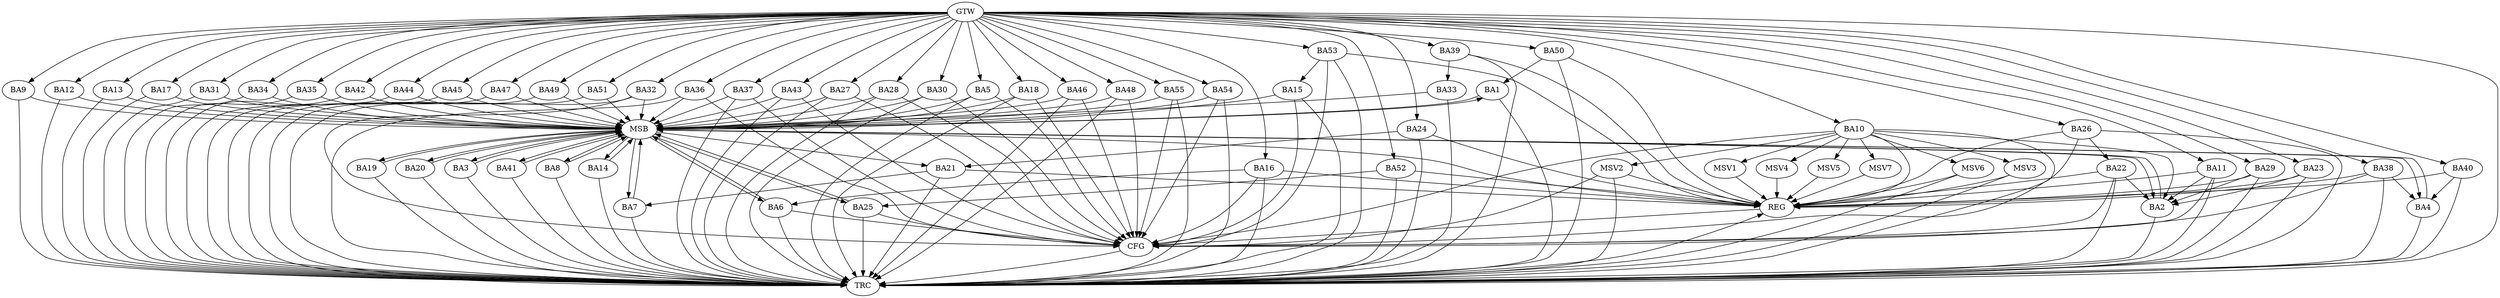 strict digraph G {
  BA1 [ label="BA1" ];
  BA2 [ label="BA2" ];
  BA3 [ label="BA3" ];
  BA4 [ label="BA4" ];
  BA5 [ label="BA5" ];
  BA6 [ label="BA6" ];
  BA7 [ label="BA7" ];
  BA8 [ label="BA8" ];
  BA9 [ label="BA9" ];
  BA10 [ label="BA10" ];
  BA11 [ label="BA11" ];
  BA12 [ label="BA12" ];
  BA13 [ label="BA13" ];
  BA14 [ label="BA14" ];
  BA15 [ label="BA15" ];
  BA16 [ label="BA16" ];
  BA17 [ label="BA17" ];
  BA18 [ label="BA18" ];
  BA19 [ label="BA19" ];
  BA20 [ label="BA20" ];
  BA21 [ label="BA21" ];
  BA22 [ label="BA22" ];
  BA23 [ label="BA23" ];
  BA24 [ label="BA24" ];
  BA25 [ label="BA25" ];
  BA26 [ label="BA26" ];
  BA27 [ label="BA27" ];
  BA28 [ label="BA28" ];
  BA29 [ label="BA29" ];
  BA30 [ label="BA30" ];
  BA31 [ label="BA31" ];
  BA32 [ label="BA32" ];
  BA33 [ label="BA33" ];
  BA34 [ label="BA34" ];
  BA35 [ label="BA35" ];
  BA36 [ label="BA36" ];
  BA37 [ label="BA37" ];
  BA38 [ label="BA38" ];
  BA39 [ label="BA39" ];
  BA40 [ label="BA40" ];
  BA41 [ label="BA41" ];
  BA42 [ label="BA42" ];
  BA43 [ label="BA43" ];
  BA44 [ label="BA44" ];
  BA45 [ label="BA45" ];
  BA46 [ label="BA46" ];
  BA47 [ label="BA47" ];
  BA48 [ label="BA48" ];
  BA49 [ label="BA49" ];
  BA50 [ label="BA50" ];
  BA51 [ label="BA51" ];
  BA52 [ label="BA52" ];
  BA53 [ label="BA53" ];
  BA54 [ label="BA54" ];
  BA55 [ label="BA55" ];
  GTW [ label="GTW" ];
  REG [ label="REG" ];
  MSB [ label="MSB" ];
  CFG [ label="CFG" ];
  TRC [ label="TRC" ];
  MSV1 [ label="MSV1" ];
  MSV2 [ label="MSV2" ];
  MSV3 [ label="MSV3" ];
  MSV4 [ label="MSV4" ];
  MSV5 [ label="MSV5" ];
  MSV6 [ label="MSV6" ];
  MSV7 [ label="MSV7" ];
  BA10 -> BA2;
  BA11 -> BA2;
  BA16 -> BA6;
  BA21 -> BA7;
  BA22 -> BA2;
  BA23 -> BA2;
  BA24 -> BA21;
  BA26 -> BA22;
  BA29 -> BA2;
  BA38 -> BA4;
  BA39 -> BA33;
  BA40 -> BA4;
  BA50 -> BA1;
  BA52 -> BA25;
  BA53 -> BA15;
  GTW -> BA5;
  GTW -> BA9;
  GTW -> BA10;
  GTW -> BA11;
  GTW -> BA12;
  GTW -> BA13;
  GTW -> BA16;
  GTW -> BA17;
  GTW -> BA18;
  GTW -> BA23;
  GTW -> BA24;
  GTW -> BA26;
  GTW -> BA27;
  GTW -> BA28;
  GTW -> BA29;
  GTW -> BA30;
  GTW -> BA31;
  GTW -> BA32;
  GTW -> BA34;
  GTW -> BA35;
  GTW -> BA36;
  GTW -> BA37;
  GTW -> BA38;
  GTW -> BA39;
  GTW -> BA40;
  GTW -> BA42;
  GTW -> BA43;
  GTW -> BA44;
  GTW -> BA45;
  GTW -> BA46;
  GTW -> BA47;
  GTW -> BA48;
  GTW -> BA49;
  GTW -> BA50;
  GTW -> BA51;
  GTW -> BA52;
  GTW -> BA53;
  GTW -> BA54;
  GTW -> BA55;
  BA10 -> REG;
  BA11 -> REG;
  BA16 -> REG;
  BA21 -> REG;
  BA22 -> REG;
  BA23 -> REG;
  BA24 -> REG;
  BA26 -> REG;
  BA29 -> REG;
  BA38 -> REG;
  BA39 -> REG;
  BA40 -> REG;
  BA50 -> REG;
  BA52 -> REG;
  BA53 -> REG;
  BA1 -> MSB;
  MSB -> BA2;
  MSB -> REG;
  BA2 -> MSB;
  MSB -> BA1;
  BA3 -> MSB;
  BA4 -> MSB;
  BA5 -> MSB;
  BA6 -> MSB;
  BA7 -> MSB;
  MSB -> BA4;
  BA8 -> MSB;
  BA9 -> MSB;
  BA12 -> MSB;
  MSB -> BA8;
  BA13 -> MSB;
  MSB -> BA3;
  BA14 -> MSB;
  BA15 -> MSB;
  MSB -> BA7;
  BA17 -> MSB;
  BA18 -> MSB;
  MSB -> BA14;
  BA19 -> MSB;
  BA20 -> MSB;
  MSB -> BA6;
  BA25 -> MSB;
  MSB -> BA21;
  BA27 -> MSB;
  BA28 -> MSB;
  BA30 -> MSB;
  BA31 -> MSB;
  BA32 -> MSB;
  MSB -> BA19;
  BA33 -> MSB;
  MSB -> BA20;
  BA34 -> MSB;
  BA35 -> MSB;
  MSB -> BA25;
  BA36 -> MSB;
  BA37 -> MSB;
  BA41 -> MSB;
  BA42 -> MSB;
  BA43 -> MSB;
  MSB -> BA41;
  BA44 -> MSB;
  BA45 -> MSB;
  BA46 -> MSB;
  BA47 -> MSB;
  BA48 -> MSB;
  BA49 -> MSB;
  BA51 -> MSB;
  BA54 -> MSB;
  BA55 -> MSB;
  BA16 -> CFG;
  BA22 -> CFG;
  BA46 -> CFG;
  BA48 -> CFG;
  BA28 -> CFG;
  BA5 -> CFG;
  BA25 -> CFG;
  BA6 -> CFG;
  BA11 -> CFG;
  BA53 -> CFG;
  BA55 -> CFG;
  BA38 -> CFG;
  BA30 -> CFG;
  BA54 -> CFG;
  BA37 -> CFG;
  BA15 -> CFG;
  BA18 -> CFG;
  BA10 -> CFG;
  BA27 -> CFG;
  BA36 -> CFG;
  BA26 -> CFG;
  BA32 -> CFG;
  BA43 -> CFG;
  REG -> CFG;
  BA1 -> TRC;
  BA2 -> TRC;
  BA3 -> TRC;
  BA4 -> TRC;
  BA5 -> TRC;
  BA6 -> TRC;
  BA7 -> TRC;
  BA8 -> TRC;
  BA9 -> TRC;
  BA10 -> TRC;
  BA11 -> TRC;
  BA12 -> TRC;
  BA13 -> TRC;
  BA14 -> TRC;
  BA15 -> TRC;
  BA16 -> TRC;
  BA17 -> TRC;
  BA18 -> TRC;
  BA19 -> TRC;
  BA20 -> TRC;
  BA21 -> TRC;
  BA22 -> TRC;
  BA23 -> TRC;
  BA24 -> TRC;
  BA25 -> TRC;
  BA26 -> TRC;
  BA27 -> TRC;
  BA28 -> TRC;
  BA29 -> TRC;
  BA30 -> TRC;
  BA31 -> TRC;
  BA32 -> TRC;
  BA33 -> TRC;
  BA34 -> TRC;
  BA35 -> TRC;
  BA36 -> TRC;
  BA37 -> TRC;
  BA38 -> TRC;
  BA39 -> TRC;
  BA40 -> TRC;
  BA41 -> TRC;
  BA42 -> TRC;
  BA43 -> TRC;
  BA44 -> TRC;
  BA45 -> TRC;
  BA46 -> TRC;
  BA47 -> TRC;
  BA48 -> TRC;
  BA49 -> TRC;
  BA50 -> TRC;
  BA51 -> TRC;
  BA52 -> TRC;
  BA53 -> TRC;
  BA54 -> TRC;
  BA55 -> TRC;
  GTW -> TRC;
  CFG -> TRC;
  TRC -> REG;
  BA10 -> MSV1;
  BA10 -> MSV2;
  BA10 -> MSV3;
  BA10 -> MSV4;
  BA10 -> MSV5;
  BA10 -> MSV6;
  MSV1 -> REG;
  MSV2 -> REG;
  MSV2 -> TRC;
  MSV2 -> CFG;
  MSV3 -> REG;
  MSV3 -> TRC;
  MSV4 -> REG;
  MSV5 -> REG;
  MSV6 -> REG;
  MSV6 -> TRC;
  BA10 -> MSV7;
  MSV7 -> REG;
}
